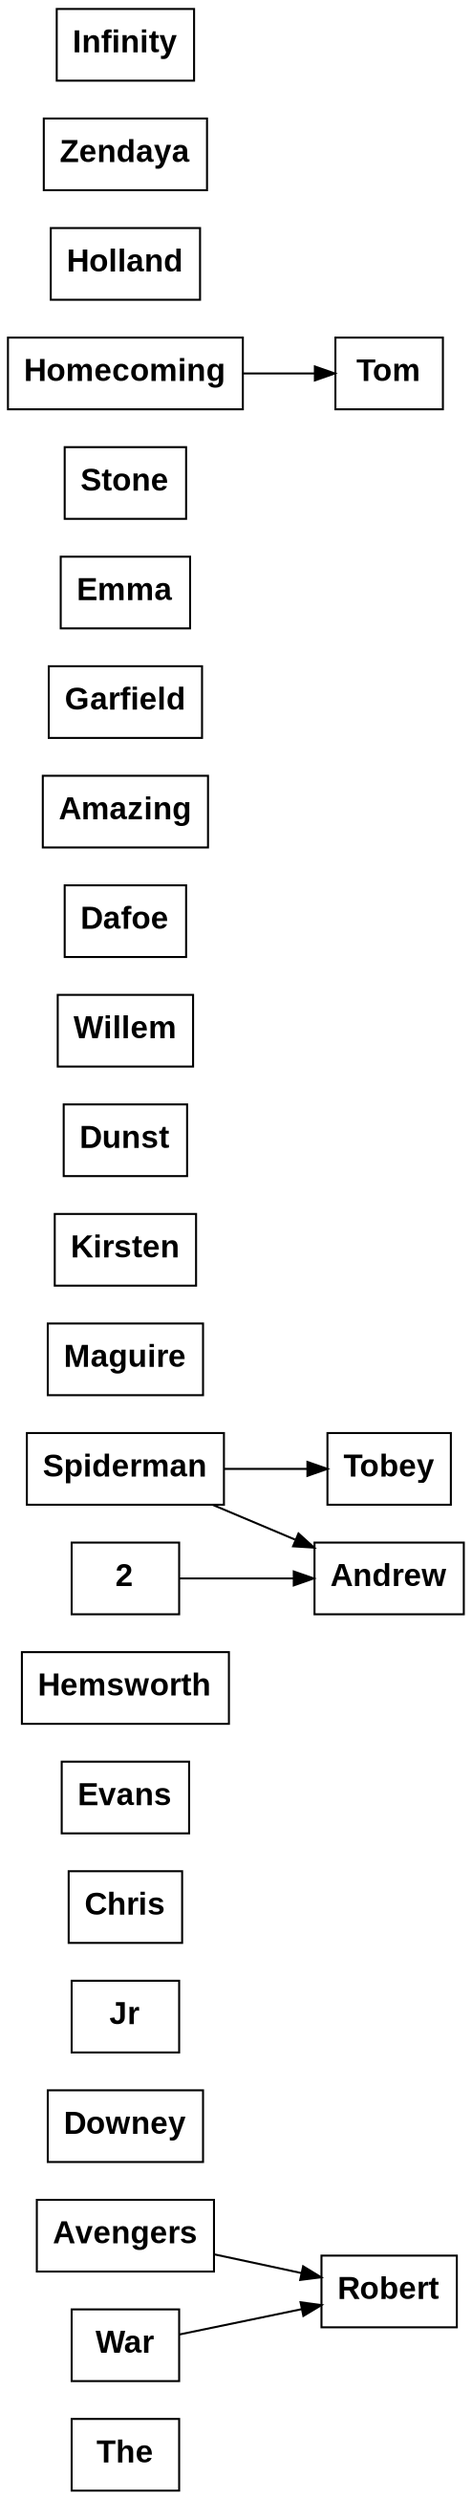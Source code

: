 digraph{  
rankdir=LR 
node[shape=record, fontname="Arial Black", fontsize=16] 
The Avengers -> Robert Downey Jr,Chris Evans,Chris Hemsworth 
Spiderman->Tobey Maguire,Kirsten Dunst,Willem Dafoe
The Amazing Spiderman->Andrew Garfield,Emma Stone
The Amazing Spiderman 2-> Andrew Garfield,Emma Stone
Spiderman Homecoming->Tom Holland, Zendaya
Avengers Infinity War->Robert Downey Jr,Tom Holland
 } 
